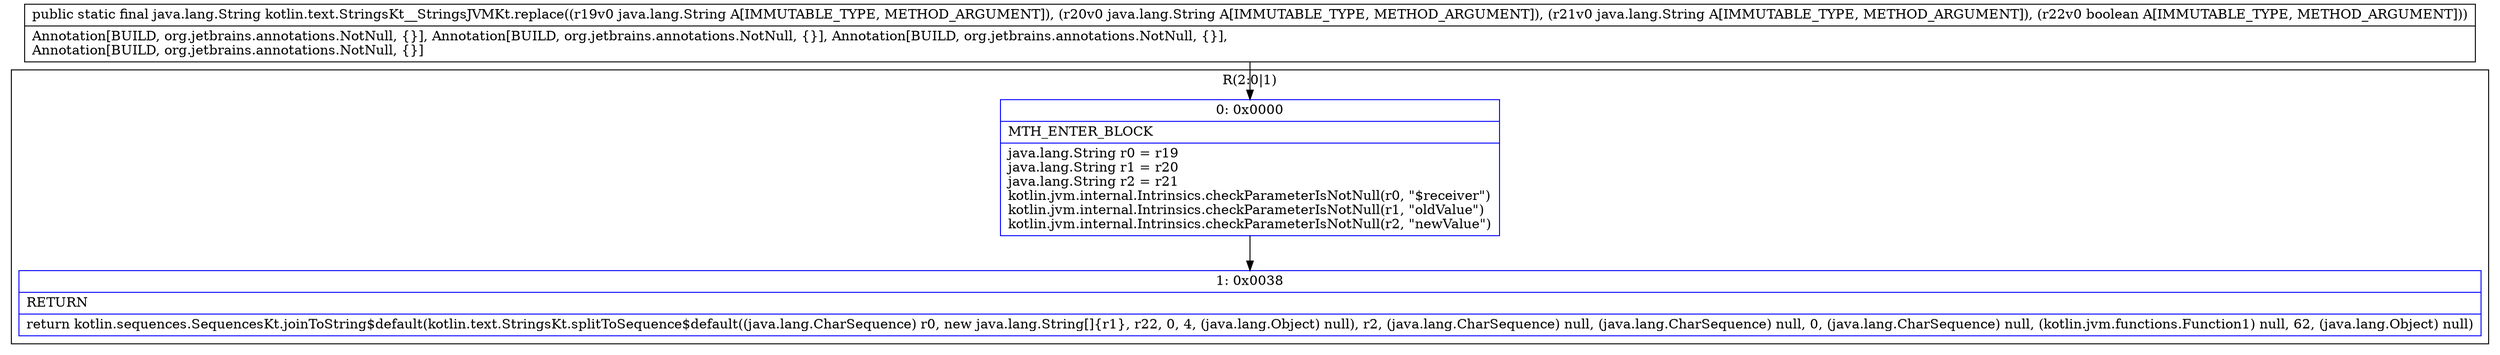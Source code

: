 digraph "CFG forkotlin.text.StringsKt__StringsJVMKt.replace(Ljava\/lang\/String;Ljava\/lang\/String;Ljava\/lang\/String;Z)Ljava\/lang\/String;" {
subgraph cluster_Region_367966641 {
label = "R(2:0|1)";
node [shape=record,color=blue];
Node_0 [shape=record,label="{0\:\ 0x0000|MTH_ENTER_BLOCK\l|java.lang.String r0 = r19\ljava.lang.String r1 = r20\ljava.lang.String r2 = r21\lkotlin.jvm.internal.Intrinsics.checkParameterIsNotNull(r0, \"$receiver\")\lkotlin.jvm.internal.Intrinsics.checkParameterIsNotNull(r1, \"oldValue\")\lkotlin.jvm.internal.Intrinsics.checkParameterIsNotNull(r2, \"newValue\")\l}"];
Node_1 [shape=record,label="{1\:\ 0x0038|RETURN\l|return kotlin.sequences.SequencesKt.joinToString$default(kotlin.text.StringsKt.splitToSequence$default((java.lang.CharSequence) r0, new java.lang.String[]\{r1\}, r22, 0, 4, (java.lang.Object) null), r2, (java.lang.CharSequence) null, (java.lang.CharSequence) null, 0, (java.lang.CharSequence) null, (kotlin.jvm.functions.Function1) null, 62, (java.lang.Object) null)\l}"];
}
MethodNode[shape=record,label="{public static final java.lang.String kotlin.text.StringsKt__StringsJVMKt.replace((r19v0 java.lang.String A[IMMUTABLE_TYPE, METHOD_ARGUMENT]), (r20v0 java.lang.String A[IMMUTABLE_TYPE, METHOD_ARGUMENT]), (r21v0 java.lang.String A[IMMUTABLE_TYPE, METHOD_ARGUMENT]), (r22v0 boolean A[IMMUTABLE_TYPE, METHOD_ARGUMENT]))  | Annotation[BUILD, org.jetbrains.annotations.NotNull, \{\}], Annotation[BUILD, org.jetbrains.annotations.NotNull, \{\}], Annotation[BUILD, org.jetbrains.annotations.NotNull, \{\}], \lAnnotation[BUILD, org.jetbrains.annotations.NotNull, \{\}]\l}"];
MethodNode -> Node_0;
Node_0 -> Node_1;
}

